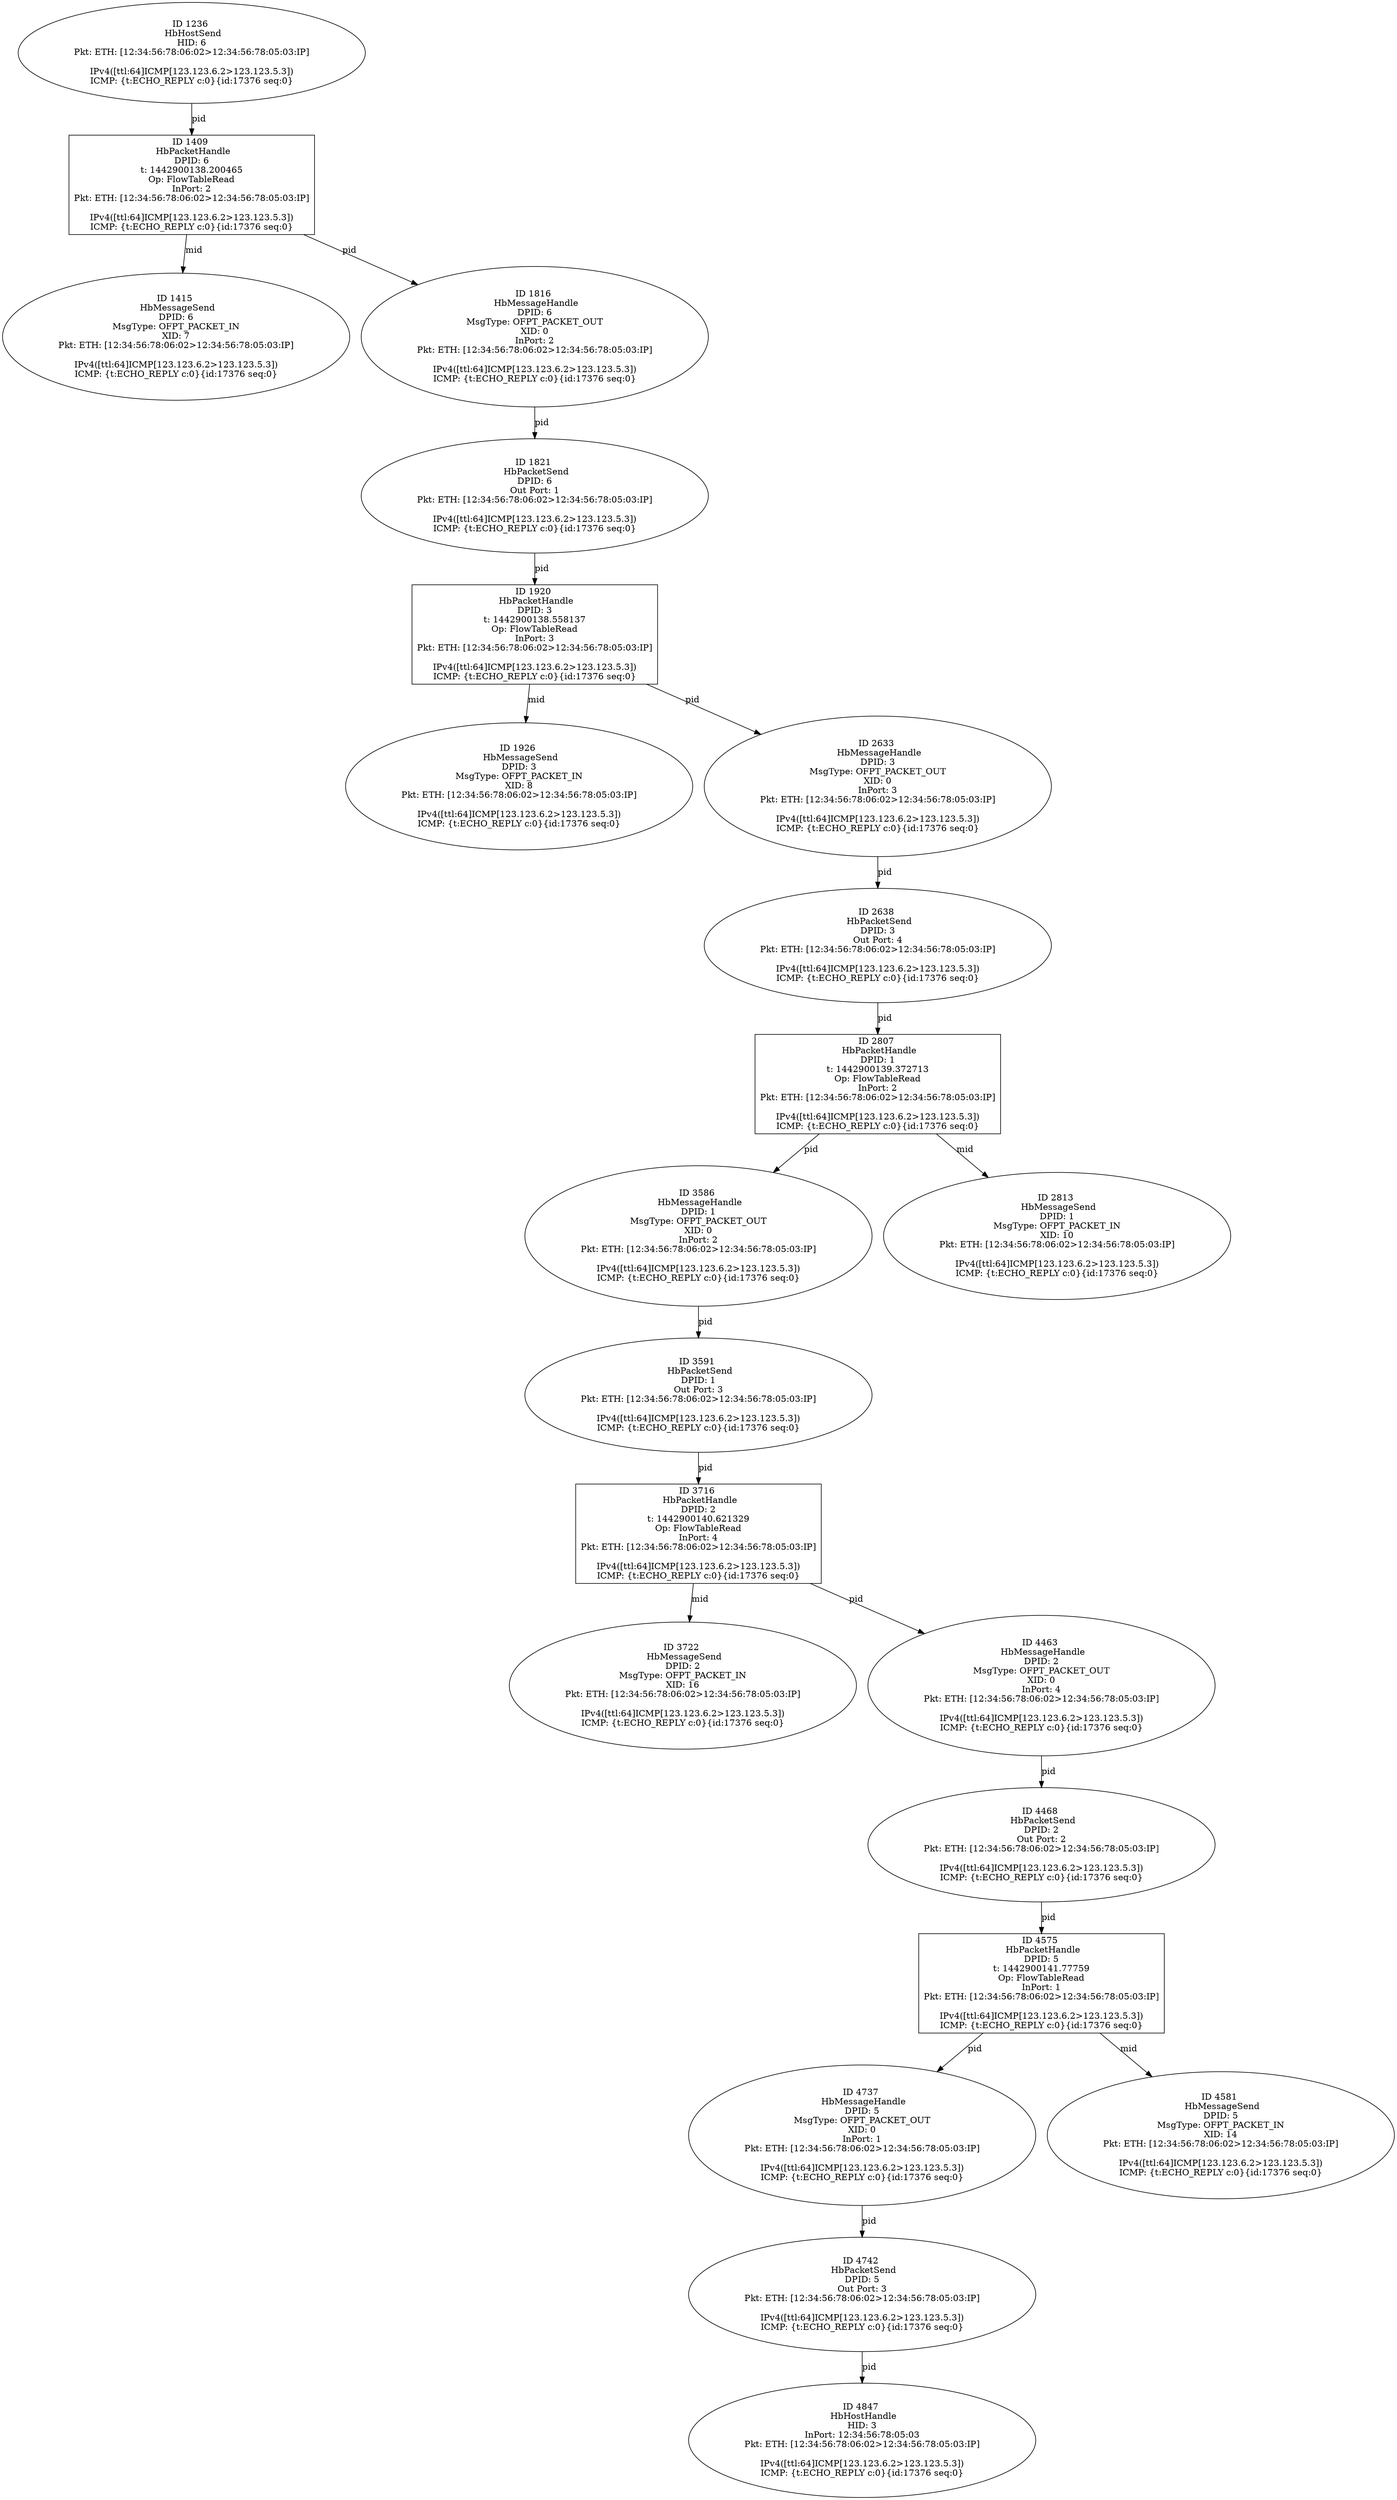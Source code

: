 strict digraph G {
1920 [shape=box, event=<hb_events.HbPacketHandle object at 0x107b69990>, label="ID 1920 
 HbPacketHandle
DPID: 3
t: 1442900138.558137
Op: FlowTableRead
InPort: 3
Pkt: ETH: [12:34:56:78:06:02>12:34:56:78:05:03:IP]

IPv4([ttl:64]ICMP[123.123.6.2>123.123.5.3])
ICMP: {t:ECHO_REPLY c:0}{id:17376 seq:0}"];
1409 [shape=box, event=<hb_events.HbPacketHandle object at 0x107a4cb10>, label="ID 1409 
 HbPacketHandle
DPID: 6
t: 1442900138.200465
Op: FlowTableRead
InPort: 2
Pkt: ETH: [12:34:56:78:06:02>12:34:56:78:05:03:IP]

IPv4([ttl:64]ICMP[123.123.6.2>123.123.5.3])
ICMP: {t:ECHO_REPLY c:0}{id:17376 seq:0}"];
3586 [shape=oval, event=<hb_events.HbMessageHandle object at 0x108438390>, label="ID 3586 
 HbMessageHandle
DPID: 1
MsgType: OFPT_PACKET_OUT
XID: 0
InPort: 2
Pkt: ETH: [12:34:56:78:06:02>12:34:56:78:05:03:IP]

IPv4([ttl:64]ICMP[123.123.6.2>123.123.5.3])
ICMP: {t:ECHO_REPLY c:0}{id:17376 seq:0}"];
3716 [shape=box, event=<hb_events.HbPacketHandle object at 0x1084b9650>, label="ID 3716 
 HbPacketHandle
DPID: 2
t: 1442900140.621329
Op: FlowTableRead
InPort: 4
Pkt: ETH: [12:34:56:78:06:02>12:34:56:78:05:03:IP]

IPv4([ttl:64]ICMP[123.123.6.2>123.123.5.3])
ICMP: {t:ECHO_REPLY c:0}{id:17376 seq:0}"];
1926 [shape=oval, event=<hb_events.HbMessageSend object at 0x107b7af10>, label="ID 1926 
 HbMessageSend
DPID: 3
MsgType: OFPT_PACKET_IN
XID: 8
Pkt: ETH: [12:34:56:78:06:02>12:34:56:78:05:03:IP]

IPv4([ttl:64]ICMP[123.123.6.2>123.123.5.3])
ICMP: {t:ECHO_REPLY c:0}{id:17376 seq:0}"];
1415 [shape=oval, event=<hb_events.HbMessageSend object at 0x107a54610>, label="ID 1415 
 HbMessageSend
DPID: 6
MsgType: OFPT_PACKET_IN
XID: 7
Pkt: ETH: [12:34:56:78:06:02>12:34:56:78:05:03:IP]

IPv4([ttl:64]ICMP[123.123.6.2>123.123.5.3])
ICMP: {t:ECHO_REPLY c:0}{id:17376 seq:0}"];
3722 [shape=oval, event=<hb_events.HbMessageSend object at 0x1084c6f10>, label="ID 3722 
 HbMessageSend
DPID: 2
MsgType: OFPT_PACKET_IN
XID: 16
Pkt: ETH: [12:34:56:78:06:02>12:34:56:78:05:03:IP]

IPv4([ttl:64]ICMP[123.123.6.2>123.123.5.3])
ICMP: {t:ECHO_REPLY c:0}{id:17376 seq:0}"];
1816 [shape=oval, event=<hb_events.HbMessageHandle object at 0x107a81850>, label="ID 1816 
 HbMessageHandle
DPID: 6
MsgType: OFPT_PACKET_OUT
XID: 0
InPort: 2
Pkt: ETH: [12:34:56:78:06:02>12:34:56:78:05:03:IP]

IPv4([ttl:64]ICMP[123.123.6.2>123.123.5.3])
ICMP: {t:ECHO_REPLY c:0}{id:17376 seq:0}"];
4463 [shape=oval, event=<hb_events.HbMessageHandle object at 0x1088d2d10>, label="ID 4463 
 HbMessageHandle
DPID: 2
MsgType: OFPT_PACKET_OUT
XID: 0
InPort: 4
Pkt: ETH: [12:34:56:78:06:02>12:34:56:78:05:03:IP]

IPv4([ttl:64]ICMP[123.123.6.2>123.123.5.3])
ICMP: {t:ECHO_REPLY c:0}{id:17376 seq:0}"];
1821 [shape=oval, event=<hb_events.HbPacketSend object at 0x107a89650>, label="ID 1821 
 HbPacketSend
DPID: 6
Out Port: 1
Pkt: ETH: [12:34:56:78:06:02>12:34:56:78:05:03:IP]

IPv4([ttl:64]ICMP[123.123.6.2>123.123.5.3])
ICMP: {t:ECHO_REPLY c:0}{id:17376 seq:0}"];
4742 [shape=oval, event=<hb_events.HbPacketSend object at 0x108a23f90>, label="ID 4742 
 HbPacketSend
DPID: 5
Out Port: 3
Pkt: ETH: [12:34:56:78:06:02>12:34:56:78:05:03:IP]

IPv4([ttl:64]ICMP[123.123.6.2>123.123.5.3])
ICMP: {t:ECHO_REPLY c:0}{id:17376 seq:0}"];
3591 [shape=oval, event=<hb_events.HbPacketSend object at 0x108445910>, label="ID 3591 
 HbPacketSend
DPID: 1
Out Port: 3
Pkt: ETH: [12:34:56:78:06:02>12:34:56:78:05:03:IP]

IPv4([ttl:64]ICMP[123.123.6.2>123.123.5.3])
ICMP: {t:ECHO_REPLY c:0}{id:17376 seq:0}"];
4737 [shape=oval, event=<hb_events.HbMessageHandle object at 0x108a14ad0>, label="ID 4737 
 HbMessageHandle
DPID: 5
MsgType: OFPT_PACKET_OUT
XID: 0
InPort: 1
Pkt: ETH: [12:34:56:78:06:02>12:34:56:78:05:03:IP]

IPv4([ttl:64]ICMP[123.123.6.2>123.123.5.3])
ICMP: {t:ECHO_REPLY c:0}{id:17376 seq:0}"];
2633 [shape=oval, event=<hb_events.HbMessageHandle object at 0x107e25550>, label="ID 2633 
 HbMessageHandle
DPID: 3
MsgType: OFPT_PACKET_OUT
XID: 0
InPort: 3
Pkt: ETH: [12:34:56:78:06:02>12:34:56:78:05:03:IP]

IPv4([ttl:64]ICMP[123.123.6.2>123.123.5.3])
ICMP: {t:ECHO_REPLY c:0}{id:17376 seq:0}"];
2638 [shape=oval, event=<hb_events.HbPacketSend object at 0x107e25c10>, label="ID 2638 
 HbPacketSend
DPID: 3
Out Port: 4
Pkt: ETH: [12:34:56:78:06:02>12:34:56:78:05:03:IP]

IPv4([ttl:64]ICMP[123.123.6.2>123.123.5.3])
ICMP: {t:ECHO_REPLY c:0}{id:17376 seq:0}"];
1236 [shape=oval, event=<hb_events.HbHostSend object at 0x1079c1b50>, label="ID 1236 
 HbHostSend
HID: 6
Pkt: ETH: [12:34:56:78:06:02>12:34:56:78:05:03:IP]

IPv4([ttl:64]ICMP[123.123.6.2>123.123.5.3])
ICMP: {t:ECHO_REPLY c:0}{id:17376 seq:0}"];
4575 [shape=box, event=<hb_events.HbPacketHandle object at 0x108945710>, label="ID 4575 
 HbPacketHandle
DPID: 5
t: 1442900141.77759
Op: FlowTableRead
InPort: 1
Pkt: ETH: [12:34:56:78:06:02>12:34:56:78:05:03:IP]

IPv4([ttl:64]ICMP[123.123.6.2>123.123.5.3])
ICMP: {t:ECHO_REPLY c:0}{id:17376 seq:0}"];
4581 [shape=oval, event=<hb_events.HbMessageSend object at 0x10894a3d0>, label="ID 4581 
 HbMessageSend
DPID: 5
MsgType: OFPT_PACKET_IN
XID: 14
Pkt: ETH: [12:34:56:78:06:02>12:34:56:78:05:03:IP]

IPv4([ttl:64]ICMP[123.123.6.2>123.123.5.3])
ICMP: {t:ECHO_REPLY c:0}{id:17376 seq:0}"];
4847 [shape=oval, event=<hb_events.HbHostHandle object at 0x108aabcd0>, label="ID 4847 
 HbHostHandle
HID: 3
InPort: 12:34:56:78:05:03
Pkt: ETH: [12:34:56:78:06:02>12:34:56:78:05:03:IP]

IPv4([ttl:64]ICMP[123.123.6.2>123.123.5.3])
ICMP: {t:ECHO_REPLY c:0}{id:17376 seq:0}"];
4468 [shape=oval, event=<hb_events.HbPacketSend object at 0x10889de10>, label="ID 4468 
 HbPacketSend
DPID: 2
Out Port: 2
Pkt: ETH: [12:34:56:78:06:02>12:34:56:78:05:03:IP]

IPv4([ttl:64]ICMP[123.123.6.2>123.123.5.3])
ICMP: {t:ECHO_REPLY c:0}{id:17376 seq:0}"];
2807 [shape=box, event=<hb_events.HbPacketHandle object at 0x107f48a10>, label="ID 2807 
 HbPacketHandle
DPID: 1
t: 1442900139.372713
Op: FlowTableRead
InPort: 2
Pkt: ETH: [12:34:56:78:06:02>12:34:56:78:05:03:IP]

IPv4([ttl:64]ICMP[123.123.6.2>123.123.5.3])
ICMP: {t:ECHO_REPLY c:0}{id:17376 seq:0}"];
2813 [shape=oval, event=<hb_events.HbMessageSend object at 0x107f4c110>, label="ID 2813 
 HbMessageSend
DPID: 1
MsgType: OFPT_PACKET_IN
XID: 10
Pkt: ETH: [12:34:56:78:06:02>12:34:56:78:05:03:IP]

IPv4([ttl:64]ICMP[123.123.6.2>123.123.5.3])
ICMP: {t:ECHO_REPLY c:0}{id:17376 seq:0}"];
1920 -> 2633  [rel=pid, label=pid];
1920 -> 1926  [rel=mid, label=mid];
1409 -> 1816  [rel=pid, label=pid];
1409 -> 1415  [rel=mid, label=mid];
3586 -> 3591  [rel=pid, label=pid];
3716 -> 3722  [rel=mid, label=mid];
3716 -> 4463  [rel=pid, label=pid];
4742 -> 4847  [rel=pid, label=pid];
1816 -> 1821  [rel=pid, label=pid];
1821 -> 1920  [rel=pid, label=pid];
3591 -> 3716  [rel=pid, label=pid];
4737 -> 4742  [rel=pid, label=pid];
2633 -> 2638  [rel=pid, label=pid];
2638 -> 2807  [rel=pid, label=pid];
1236 -> 1409  [rel=pid, label=pid];
4575 -> 4737  [rel=pid, label=pid];
4575 -> 4581  [rel=mid, label=mid];
4463 -> 4468  [rel=pid, label=pid];
4468 -> 4575  [rel=pid, label=pid];
2807 -> 3586  [rel=pid, label=pid];
2807 -> 2813  [rel=mid, label=mid];
}
